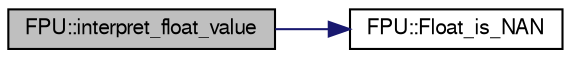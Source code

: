 digraph G
{
  edge [fontname="FreeSans",fontsize="10",labelfontname="FreeSans",labelfontsize="10"];
  node [fontname="FreeSans",fontsize="10",shape=record];
  rankdir=LR;
  Node1 [label="FPU::interpret_float_value",height=0.2,width=0.4,color="black", fillcolor="grey75", style="filled" fontcolor="black"];
  Node1 -> Node2 [color="midnightblue",fontsize="10",style="solid"];
  Node2 [label="FPU::Float_is_NAN",height=0.2,width=0.4,color="black", fillcolor="white", style="filled",URL="$classFPU.html#aecbf73903f26ca2ebbfaacefa154bb71"];
}
